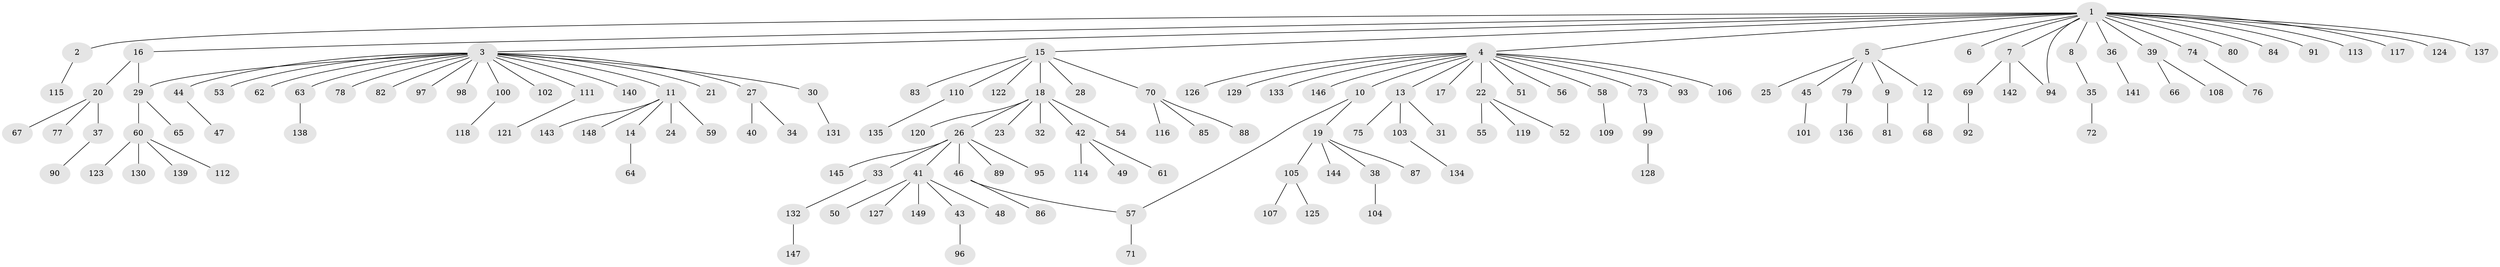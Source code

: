 // coarse degree distribution, {19: 0.011111111111111112, 1: 0.6777777777777778, 17: 0.011111111111111112, 14: 0.011111111111111112, 5: 0.022222222222222223, 3: 0.07777777777777778, 2: 0.15555555555555556, 6: 0.011111111111111112, 4: 0.022222222222222223}
// Generated by graph-tools (version 1.1) at 2025/50/03/04/25 22:50:43]
// undirected, 149 vertices, 151 edges
graph export_dot {
  node [color=gray90,style=filled];
  1;
  2;
  3;
  4;
  5;
  6;
  7;
  8;
  9;
  10;
  11;
  12;
  13;
  14;
  15;
  16;
  17;
  18;
  19;
  20;
  21;
  22;
  23;
  24;
  25;
  26;
  27;
  28;
  29;
  30;
  31;
  32;
  33;
  34;
  35;
  36;
  37;
  38;
  39;
  40;
  41;
  42;
  43;
  44;
  45;
  46;
  47;
  48;
  49;
  50;
  51;
  52;
  53;
  54;
  55;
  56;
  57;
  58;
  59;
  60;
  61;
  62;
  63;
  64;
  65;
  66;
  67;
  68;
  69;
  70;
  71;
  72;
  73;
  74;
  75;
  76;
  77;
  78;
  79;
  80;
  81;
  82;
  83;
  84;
  85;
  86;
  87;
  88;
  89;
  90;
  91;
  92;
  93;
  94;
  95;
  96;
  97;
  98;
  99;
  100;
  101;
  102;
  103;
  104;
  105;
  106;
  107;
  108;
  109;
  110;
  111;
  112;
  113;
  114;
  115;
  116;
  117;
  118;
  119;
  120;
  121;
  122;
  123;
  124;
  125;
  126;
  127;
  128;
  129;
  130;
  131;
  132;
  133;
  134;
  135;
  136;
  137;
  138;
  139;
  140;
  141;
  142;
  143;
  144;
  145;
  146;
  147;
  148;
  149;
  1 -- 2;
  1 -- 3;
  1 -- 4;
  1 -- 5;
  1 -- 6;
  1 -- 7;
  1 -- 8;
  1 -- 15;
  1 -- 16;
  1 -- 36;
  1 -- 39;
  1 -- 74;
  1 -- 80;
  1 -- 84;
  1 -- 91;
  1 -- 94;
  1 -- 113;
  1 -- 117;
  1 -- 124;
  1 -- 137;
  2 -- 115;
  3 -- 11;
  3 -- 21;
  3 -- 27;
  3 -- 29;
  3 -- 30;
  3 -- 44;
  3 -- 53;
  3 -- 62;
  3 -- 63;
  3 -- 78;
  3 -- 82;
  3 -- 97;
  3 -- 98;
  3 -- 100;
  3 -- 102;
  3 -- 111;
  3 -- 140;
  4 -- 10;
  4 -- 13;
  4 -- 17;
  4 -- 22;
  4 -- 51;
  4 -- 56;
  4 -- 58;
  4 -- 73;
  4 -- 93;
  4 -- 106;
  4 -- 126;
  4 -- 129;
  4 -- 133;
  4 -- 146;
  5 -- 9;
  5 -- 12;
  5 -- 25;
  5 -- 45;
  5 -- 79;
  7 -- 69;
  7 -- 94;
  7 -- 142;
  8 -- 35;
  9 -- 81;
  10 -- 19;
  10 -- 57;
  11 -- 14;
  11 -- 24;
  11 -- 59;
  11 -- 143;
  11 -- 148;
  12 -- 68;
  13 -- 31;
  13 -- 75;
  13 -- 103;
  14 -- 64;
  15 -- 18;
  15 -- 28;
  15 -- 70;
  15 -- 83;
  15 -- 110;
  15 -- 122;
  16 -- 20;
  16 -- 29;
  18 -- 23;
  18 -- 26;
  18 -- 32;
  18 -- 42;
  18 -- 54;
  18 -- 120;
  19 -- 38;
  19 -- 87;
  19 -- 105;
  19 -- 144;
  20 -- 37;
  20 -- 67;
  20 -- 77;
  22 -- 52;
  22 -- 55;
  22 -- 119;
  26 -- 33;
  26 -- 41;
  26 -- 46;
  26 -- 89;
  26 -- 95;
  26 -- 145;
  27 -- 34;
  27 -- 40;
  29 -- 60;
  29 -- 65;
  30 -- 131;
  33 -- 132;
  35 -- 72;
  36 -- 141;
  37 -- 90;
  38 -- 104;
  39 -- 66;
  39 -- 108;
  41 -- 43;
  41 -- 48;
  41 -- 50;
  41 -- 127;
  41 -- 149;
  42 -- 49;
  42 -- 61;
  42 -- 114;
  43 -- 96;
  44 -- 47;
  45 -- 101;
  46 -- 57;
  46 -- 86;
  57 -- 71;
  58 -- 109;
  60 -- 112;
  60 -- 123;
  60 -- 130;
  60 -- 139;
  63 -- 138;
  69 -- 92;
  70 -- 85;
  70 -- 88;
  70 -- 116;
  73 -- 99;
  74 -- 76;
  79 -- 136;
  99 -- 128;
  100 -- 118;
  103 -- 134;
  105 -- 107;
  105 -- 125;
  110 -- 135;
  111 -- 121;
  132 -- 147;
}
